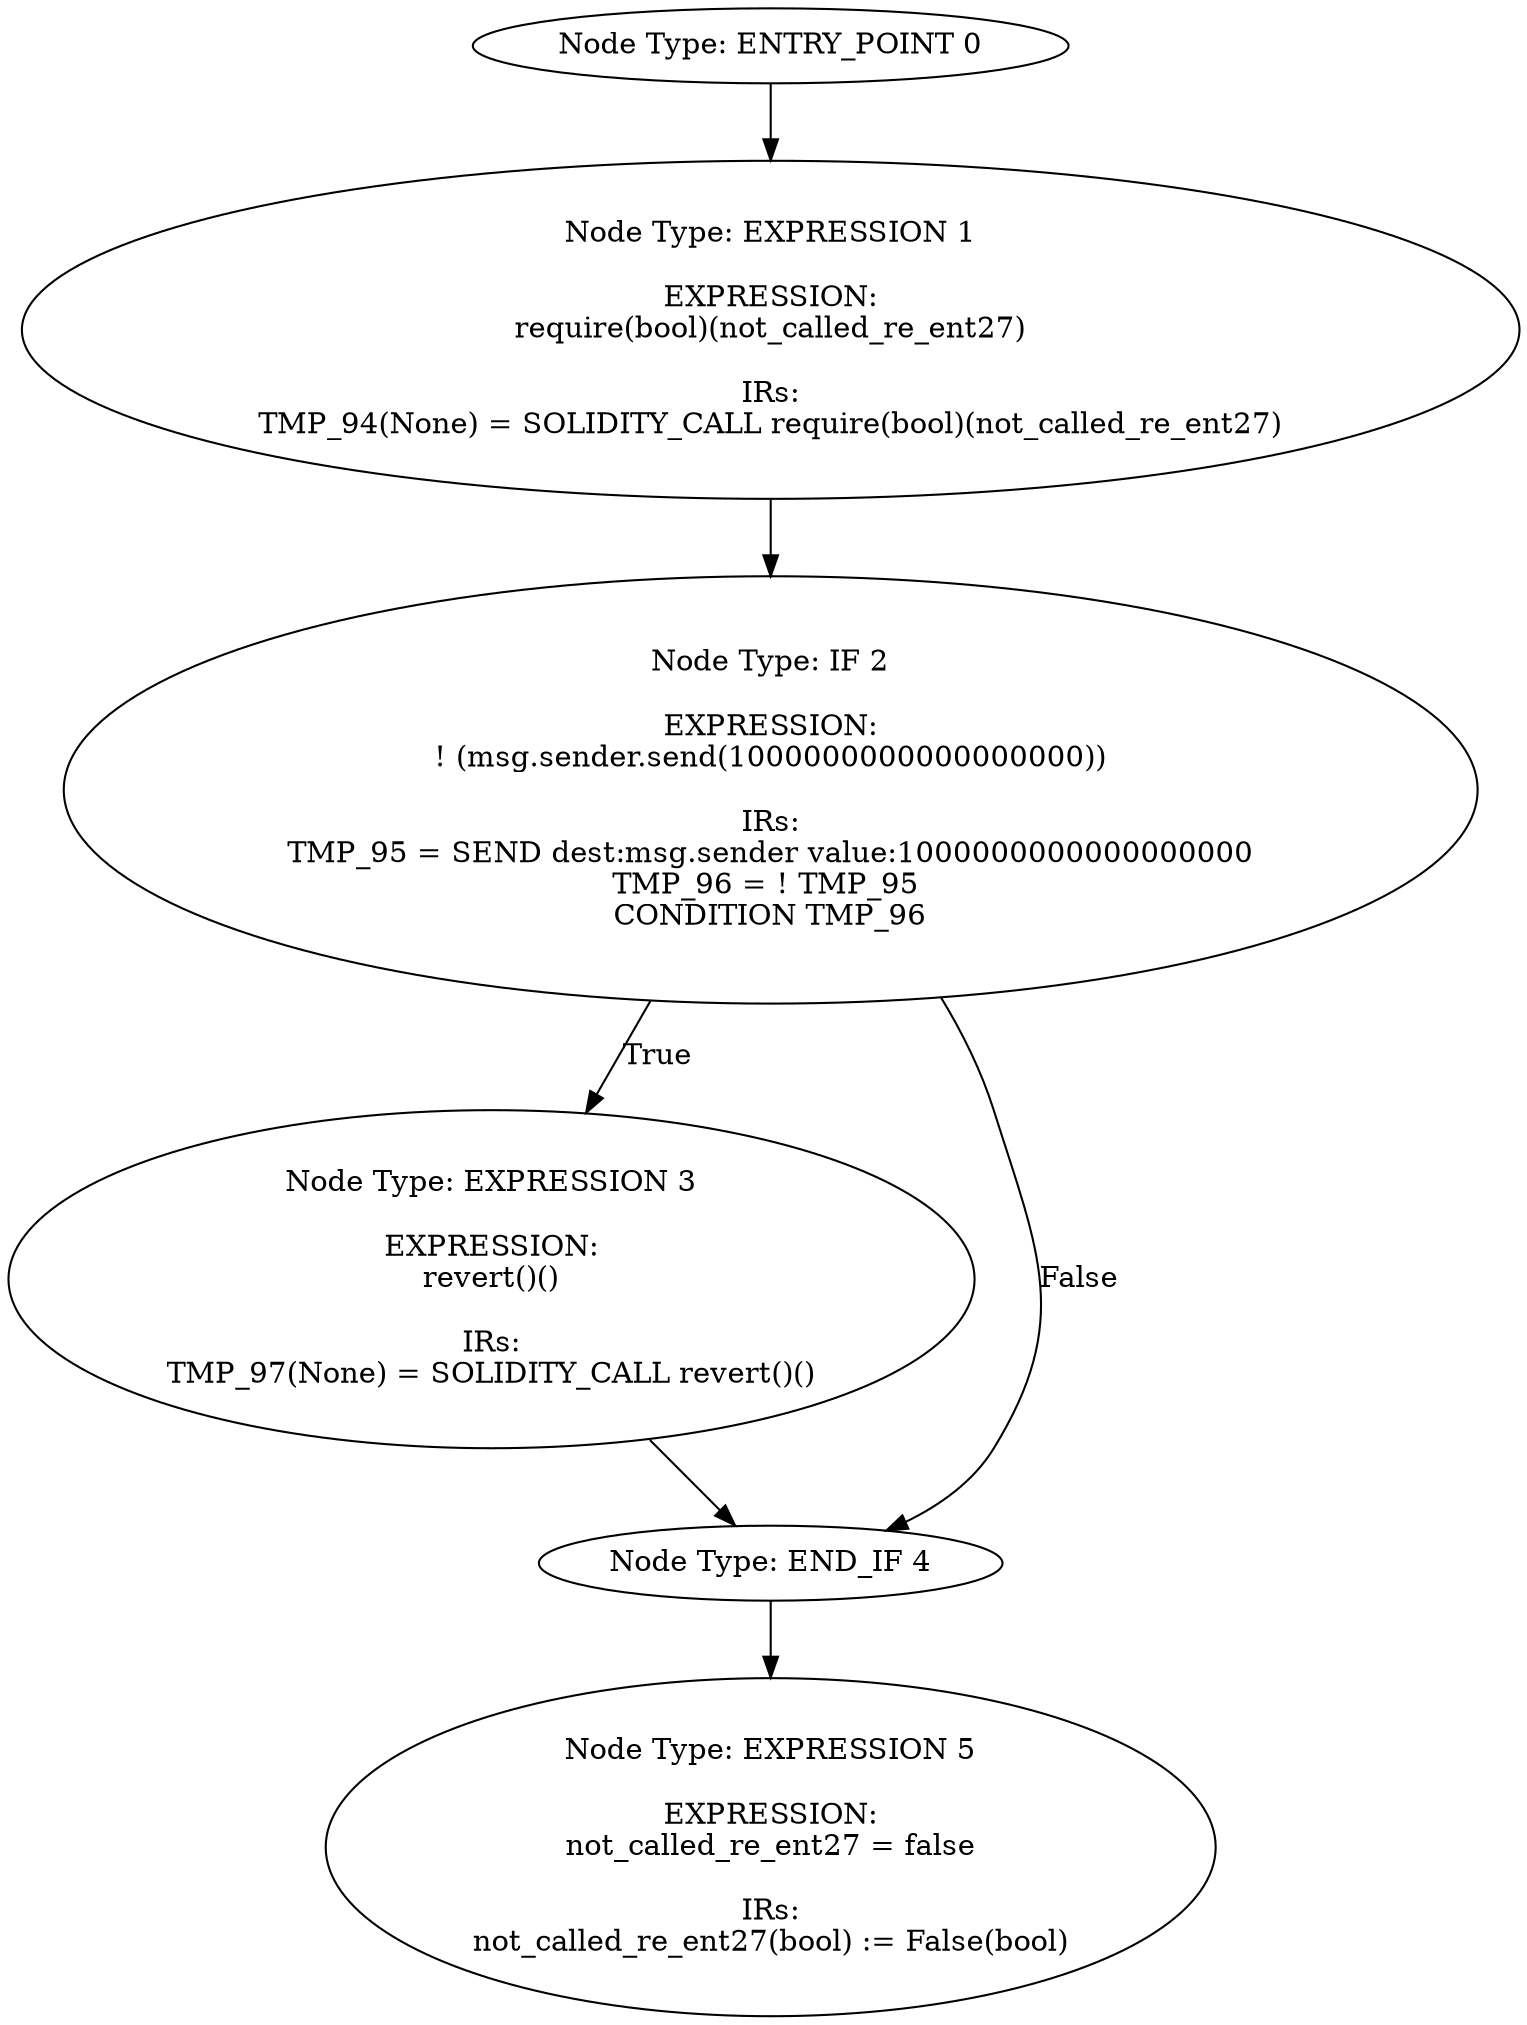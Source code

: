 digraph{
0[label="Node Type: ENTRY_POINT 0
"];
0->1;
1[label="Node Type: EXPRESSION 1

EXPRESSION:
require(bool)(not_called_re_ent27)

IRs:
TMP_94(None) = SOLIDITY_CALL require(bool)(not_called_re_ent27)"];
1->2;
2[label="Node Type: IF 2

EXPRESSION:
! (msg.sender.send(1000000000000000000))

IRs:
TMP_95 = SEND dest:msg.sender value:1000000000000000000
TMP_96 = ! TMP_95 
CONDITION TMP_96"];
2->3[label="True"];
2->4[label="False"];
3[label="Node Type: EXPRESSION 3

EXPRESSION:
revert()()

IRs:
TMP_97(None) = SOLIDITY_CALL revert()()"];
3->4;
4[label="Node Type: END_IF 4
"];
4->5;
5[label="Node Type: EXPRESSION 5

EXPRESSION:
not_called_re_ent27 = false

IRs:
not_called_re_ent27(bool) := False(bool)"];
}
